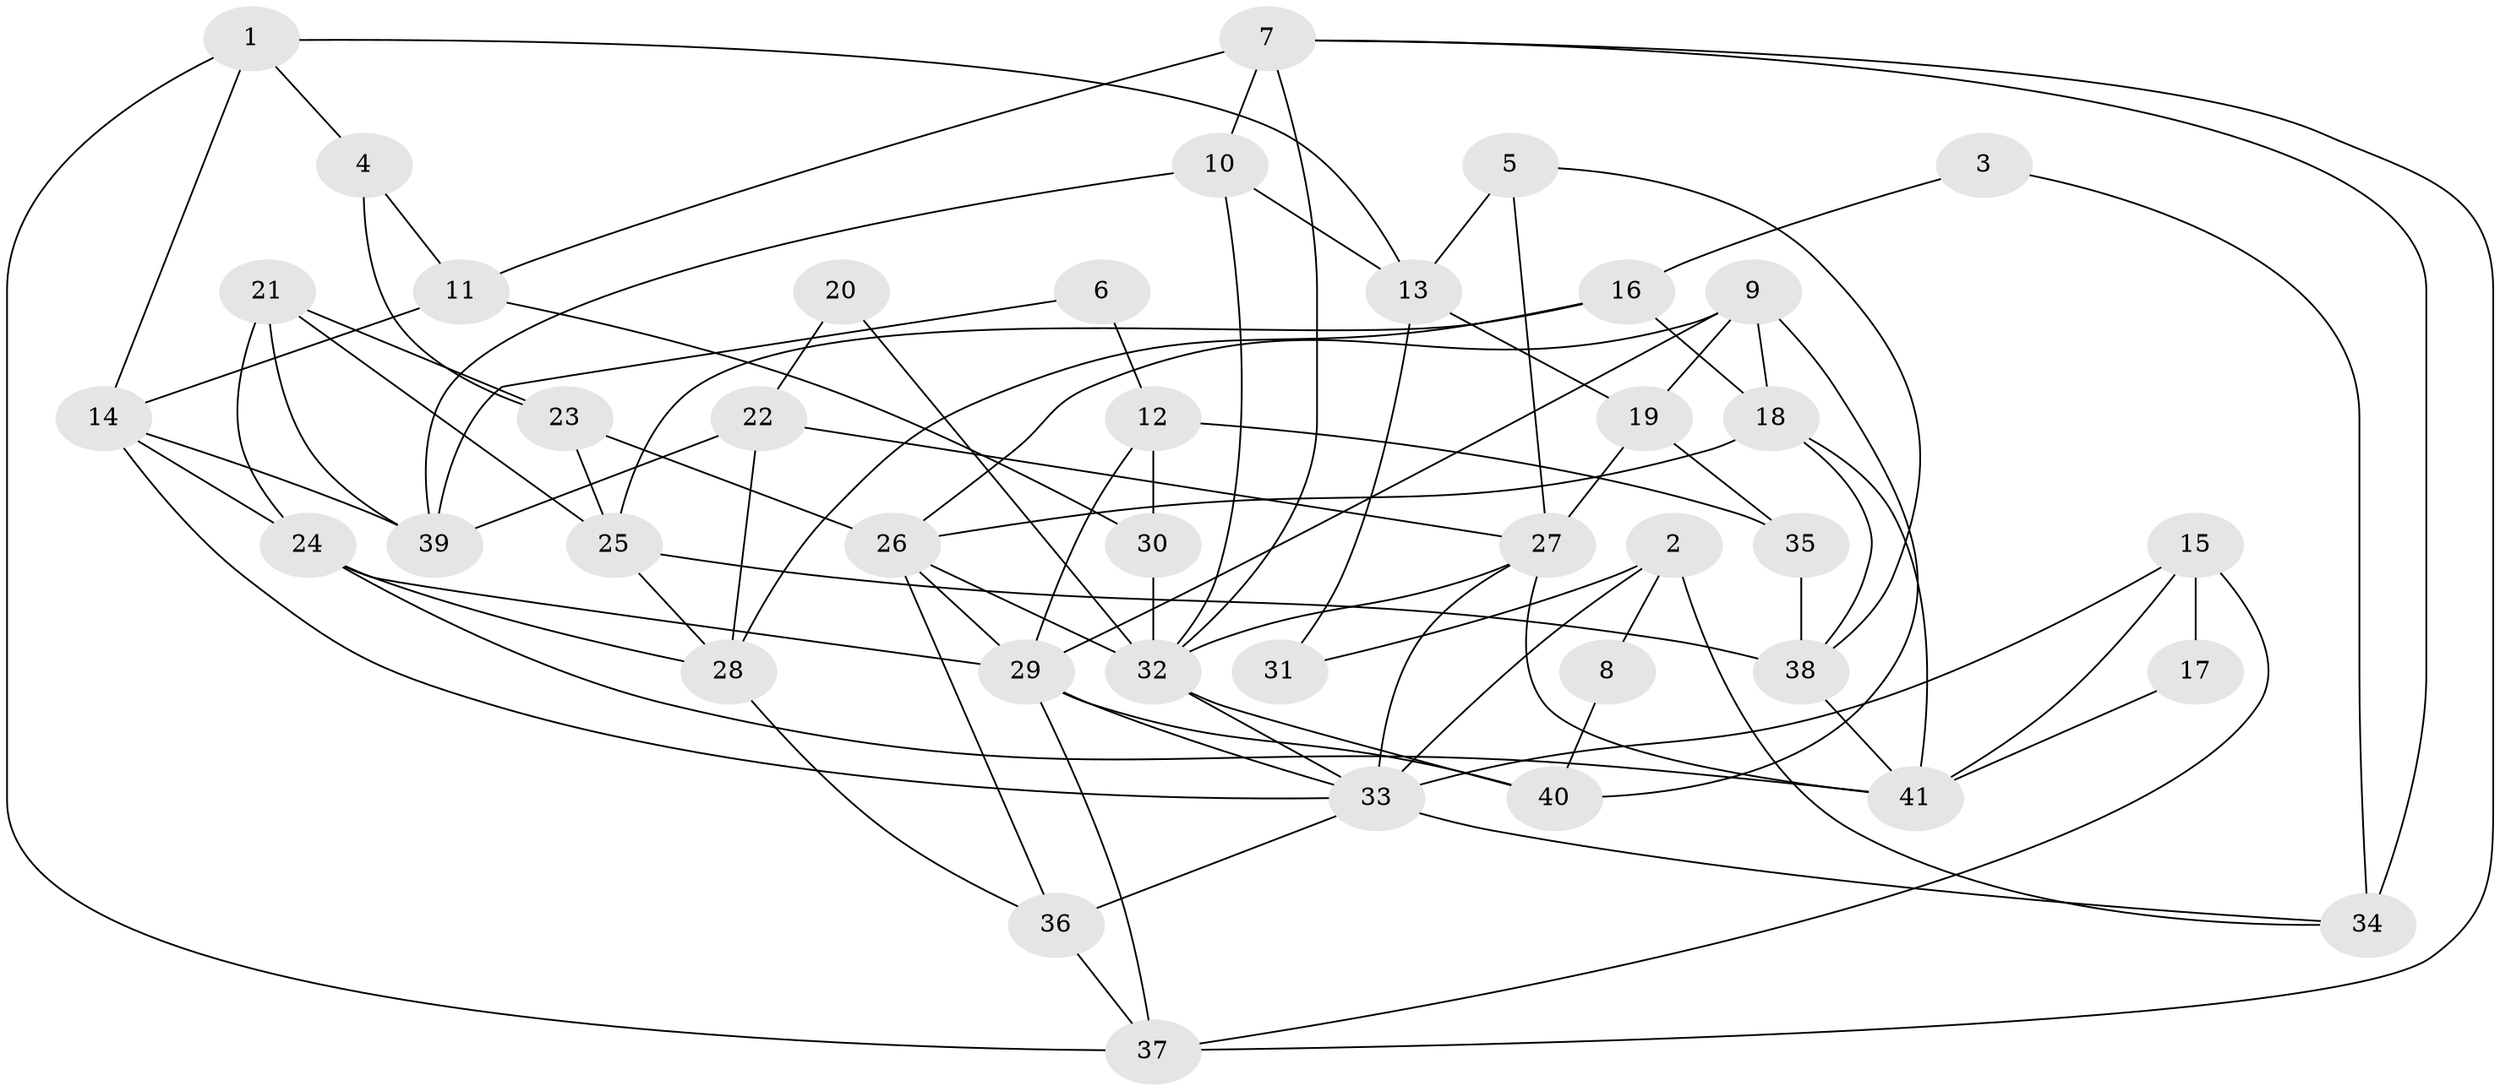 // original degree distribution, {4: 0.39655172413793105, 5: 0.20689655172413793, 2: 0.10344827586206896, 3: 0.20689655172413793, 7: 0.034482758620689655, 6: 0.05172413793103448}
// Generated by graph-tools (version 1.1) at 2025/36/03/04/25 23:36:59]
// undirected, 41 vertices, 88 edges
graph export_dot {
  node [color=gray90,style=filled];
  1;
  2;
  3;
  4;
  5;
  6;
  7;
  8;
  9;
  10;
  11;
  12;
  13;
  14;
  15;
  16;
  17;
  18;
  19;
  20;
  21;
  22;
  23;
  24;
  25;
  26;
  27;
  28;
  29;
  30;
  31;
  32;
  33;
  34;
  35;
  36;
  37;
  38;
  39;
  40;
  41;
  1 -- 4 [weight=1.0];
  1 -- 13 [weight=1.0];
  1 -- 14 [weight=1.0];
  1 -- 37 [weight=1.0];
  2 -- 8 [weight=1.0];
  2 -- 31 [weight=1.0];
  2 -- 33 [weight=1.0];
  2 -- 34 [weight=1.0];
  3 -- 16 [weight=1.0];
  3 -- 34 [weight=1.0];
  4 -- 11 [weight=1.0];
  4 -- 23 [weight=1.0];
  5 -- 13 [weight=1.0];
  5 -- 27 [weight=1.0];
  5 -- 38 [weight=1.0];
  6 -- 12 [weight=1.0];
  6 -- 39 [weight=1.0];
  7 -- 10 [weight=1.0];
  7 -- 11 [weight=2.0];
  7 -- 32 [weight=1.0];
  7 -- 34 [weight=1.0];
  7 -- 37 [weight=1.0];
  8 -- 40 [weight=1.0];
  9 -- 18 [weight=1.0];
  9 -- 19 [weight=1.0];
  9 -- 26 [weight=1.0];
  9 -- 29 [weight=1.0];
  9 -- 40 [weight=1.0];
  10 -- 13 [weight=1.0];
  10 -- 32 [weight=1.0];
  10 -- 39 [weight=1.0];
  11 -- 14 [weight=1.0];
  11 -- 30 [weight=1.0];
  12 -- 29 [weight=2.0];
  12 -- 30 [weight=1.0];
  12 -- 35 [weight=1.0];
  13 -- 19 [weight=1.0];
  13 -- 31 [weight=1.0];
  14 -- 24 [weight=1.0];
  14 -- 33 [weight=1.0];
  14 -- 39 [weight=1.0];
  15 -- 17 [weight=1.0];
  15 -- 33 [weight=2.0];
  15 -- 37 [weight=1.0];
  15 -- 41 [weight=1.0];
  16 -- 18 [weight=2.0];
  16 -- 25 [weight=1.0];
  16 -- 28 [weight=1.0];
  17 -- 41 [weight=1.0];
  18 -- 26 [weight=1.0];
  18 -- 38 [weight=1.0];
  18 -- 41 [weight=2.0];
  19 -- 27 [weight=2.0];
  19 -- 35 [weight=1.0];
  20 -- 22 [weight=1.0];
  20 -- 32 [weight=1.0];
  21 -- 23 [weight=1.0];
  21 -- 24 [weight=1.0];
  21 -- 25 [weight=1.0];
  21 -- 39 [weight=1.0];
  22 -- 27 [weight=1.0];
  22 -- 28 [weight=1.0];
  22 -- 39 [weight=1.0];
  23 -- 25 [weight=2.0];
  23 -- 26 [weight=1.0];
  24 -- 28 [weight=1.0];
  24 -- 29 [weight=1.0];
  24 -- 41 [weight=1.0];
  25 -- 28 [weight=1.0];
  25 -- 38 [weight=1.0];
  26 -- 29 [weight=1.0];
  26 -- 32 [weight=1.0];
  26 -- 36 [weight=1.0];
  27 -- 32 [weight=1.0];
  27 -- 33 [weight=1.0];
  27 -- 41 [weight=1.0];
  28 -- 36 [weight=1.0];
  29 -- 33 [weight=1.0];
  29 -- 37 [weight=1.0];
  29 -- 40 [weight=1.0];
  30 -- 32 [weight=1.0];
  32 -- 33 [weight=1.0];
  32 -- 40 [weight=1.0];
  33 -- 34 [weight=2.0];
  33 -- 36 [weight=2.0];
  35 -- 38 [weight=1.0];
  36 -- 37 [weight=1.0];
  38 -- 41 [weight=2.0];
}
